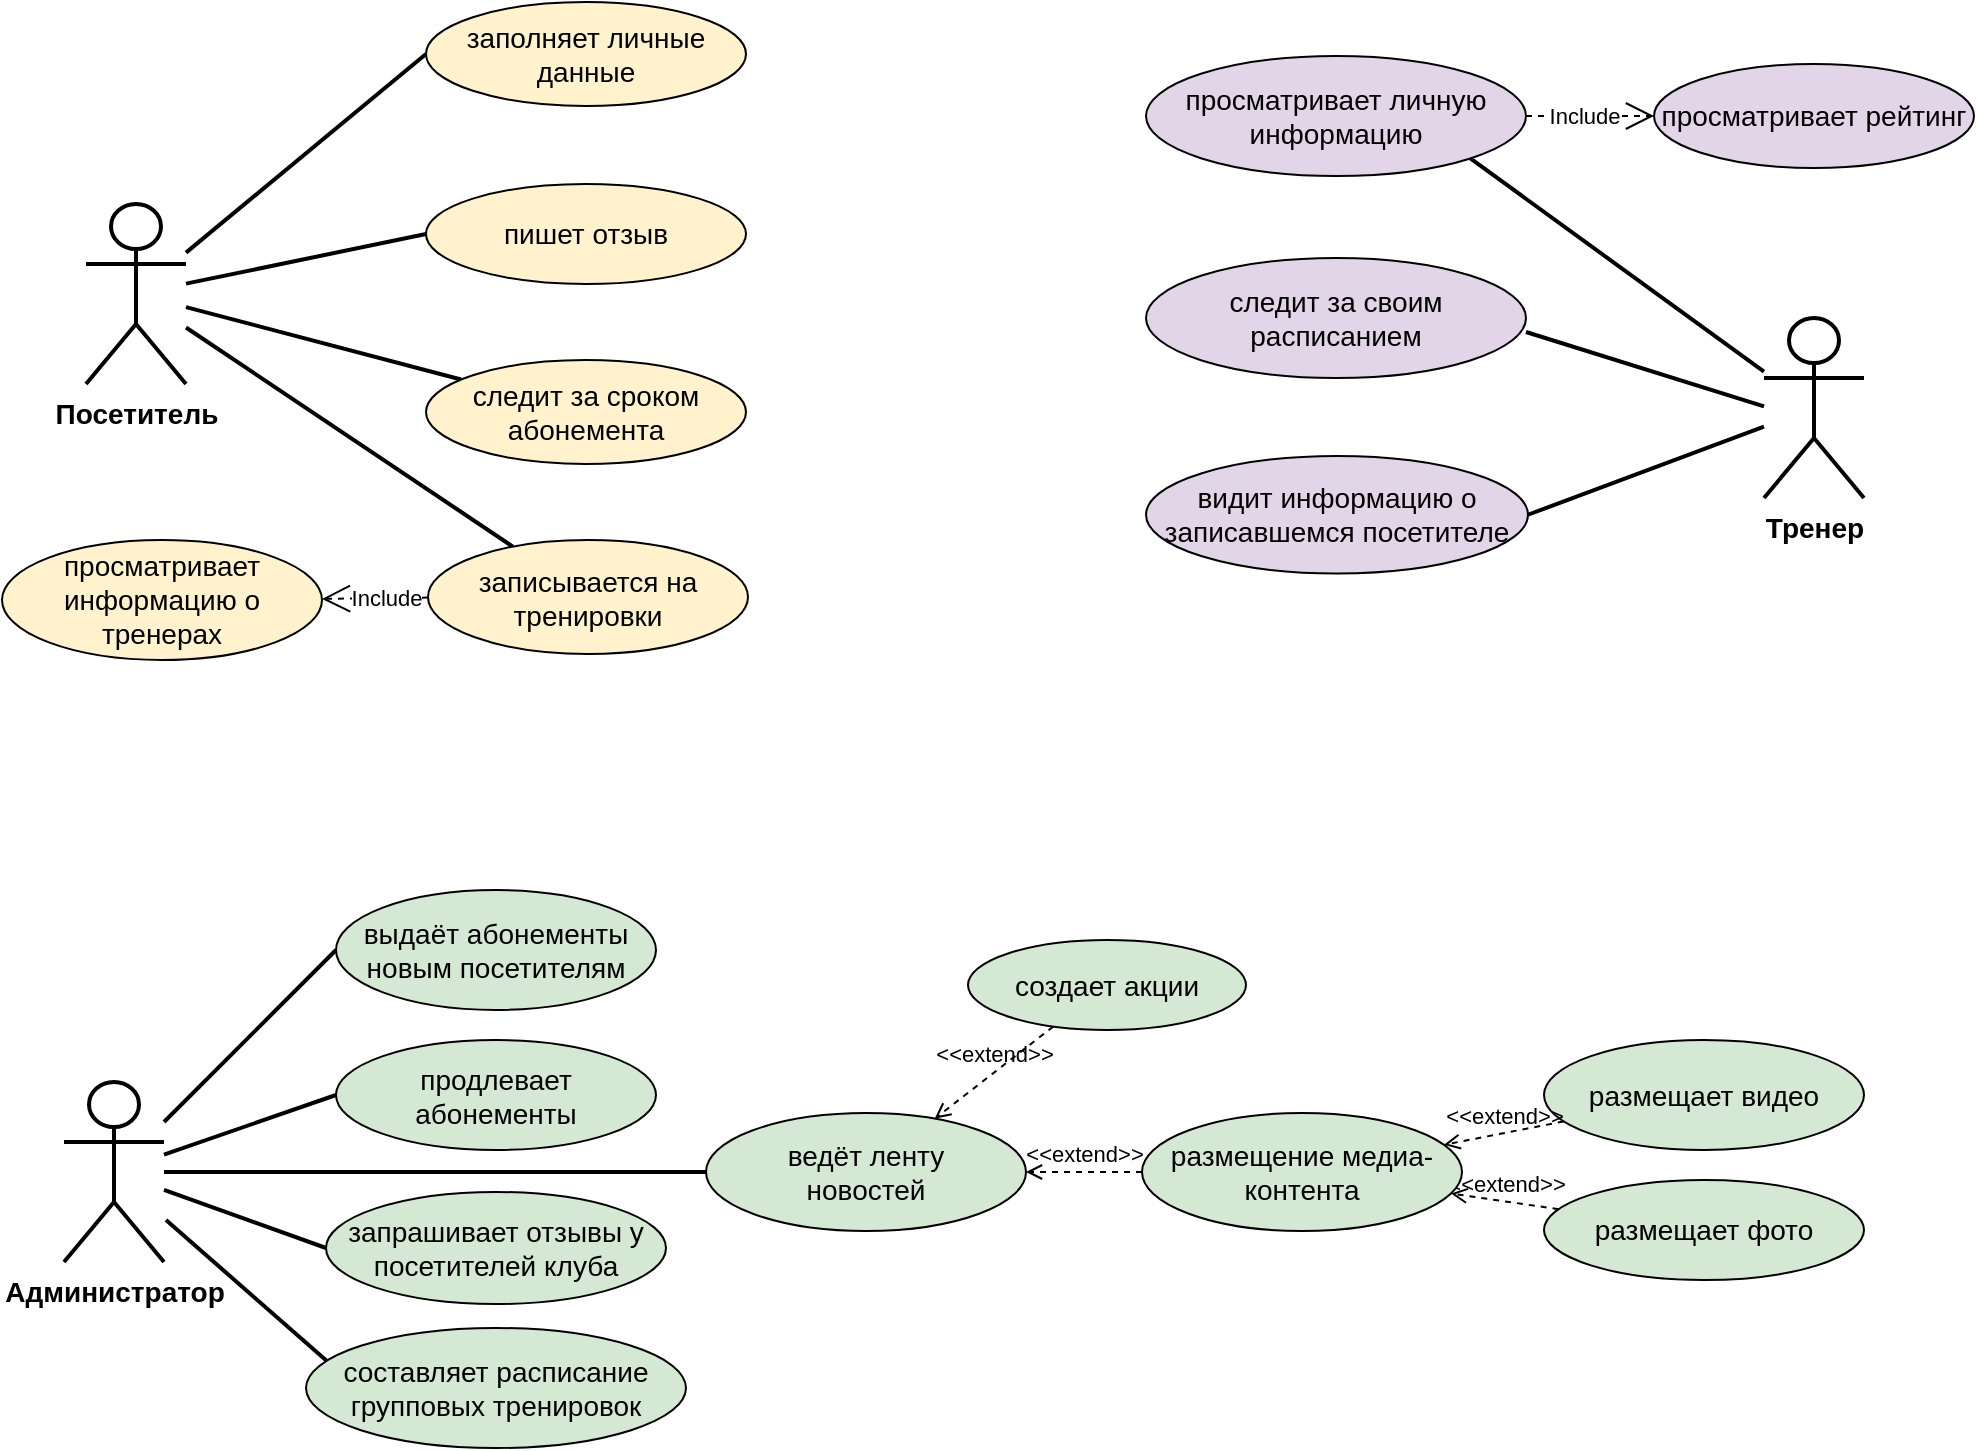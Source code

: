 <mxfile version="13.9.9" type="device"><diagram id="RXkYxC6cQjv5jpIJ6nsY" name="Страница 1"><mxGraphModel dx="1086" dy="626" grid="1" gridSize="10" guides="1" tooltips="1" connect="1" arrows="1" fold="1" page="1" pageScale="1" pageWidth="1169" pageHeight="827" math="0" shadow="0"><root><mxCell id="0"/><mxCell id="1" parent="0"/><mxCell id="OSpaoH0WrOeUTf2976jx-5" style="edgeStyle=none;orthogonalLoop=1;jettySize=auto;html=1;endArrow=none;strokeWidth=2;" parent="1" source="jTPdTnIN6dEd3ZTVsYPK-1" target="jTPdTnIN6dEd3ZTVsYPK-52" edge="1"><mxGeometry relative="1" as="geometry"/></mxCell><mxCell id="jTPdTnIN6dEd3ZTVsYPK-1" value="&lt;font style=&quot;font-size: 14px&quot;&gt;&lt;b&gt;Посетитель&lt;/b&gt;&lt;/font&gt;" style="shape=umlActor;verticalLabelPosition=bottom;verticalAlign=top;html=1;outlineConnect=0;strokeWidth=2;" parent="1" vertex="1"><mxGeometry x="130" y="222" width="50" height="90" as="geometry"/></mxCell><mxCell id="jTPdTnIN6dEd3ZTVsYPK-16" value="&lt;font style=&quot;font-size: 14px&quot;&gt;&lt;b&gt;Тренер&lt;/b&gt;&lt;br&gt;&lt;/font&gt;" style="shape=umlActor;verticalLabelPosition=bottom;verticalAlign=top;html=1;outlineConnect=0;strokeWidth=2;" parent="1" vertex="1"><mxGeometry x="969" y="279" width="50" height="90" as="geometry"/></mxCell><mxCell id="OSpaoH0WrOeUTf2976jx-8" style="edgeStyle=none;orthogonalLoop=1;jettySize=auto;html=1;endArrow=none;exitX=1;exitY=0.5;exitDx=0;exitDy=0;strokeWidth=2;" parent="1" source="jTPdTnIN6dEd3ZTVsYPK-25" target="jTPdTnIN6dEd3ZTVsYPK-16" edge="1"><mxGeometry relative="1" as="geometry"/></mxCell><mxCell id="jTPdTnIN6dEd3ZTVsYPK-25" value="&lt;span style=&quot;font-size: 14px&quot;&gt;видит информацию о записавшемся посетителе&lt;/span&gt;" style="ellipse;whiteSpace=wrap;html=1;strokeWidth=1;fillColor=#e1d5e7;" parent="1" vertex="1"><mxGeometry x="660" y="348" width="191" height="58.75" as="geometry"/></mxCell><mxCell id="OSpaoH0WrOeUTf2976jx-7" style="edgeStyle=none;orthogonalLoop=1;jettySize=auto;html=1;endArrow=none;exitX=1;exitY=0.5;exitDx=0;exitDy=0;strokeWidth=2;" parent="1" edge="1"><mxGeometry relative="1" as="geometry"><mxPoint x="850" y="286" as="sourcePoint"/><mxPoint x="969" y="323.188" as="targetPoint"/></mxGeometry></mxCell><mxCell id="jTPdTnIN6dEd3ZTVsYPK-27" value="&lt;span style=&quot;font-size: 14px&quot;&gt;следит за своим расписанием&lt;/span&gt;" style="ellipse;whiteSpace=wrap;html=1;fillColor=#e1d5e7;strokeWidth=1;" parent="1" vertex="1"><mxGeometry x="660" y="249" width="190" height="60" as="geometry"/></mxCell><mxCell id="OSpaoH0WrOeUTf2976jx-4" style="edgeStyle=none;orthogonalLoop=1;jettySize=auto;html=1;endArrow=none;strokeWidth=2;entryX=0;entryY=0.5;entryDx=0;entryDy=0;" parent="1" source="jTPdTnIN6dEd3ZTVsYPK-30" target="j2f5RlAU4n6Chb1C06js-9" edge="1"><mxGeometry relative="1" as="geometry"><mxPoint x="-265" y="606" as="targetPoint"/></mxGeometry></mxCell><mxCell id="jTPdTnIN6dEd3ZTVsYPK-30" value="&lt;font style=&quot;font-size: 14px&quot;&gt;&lt;b&gt;Администратор&lt;/b&gt;&lt;/font&gt;" style="shape=umlActor;verticalLabelPosition=bottom;verticalAlign=top;html=1;outlineConnect=0;strokeWidth=2;" parent="1" vertex="1"><mxGeometry x="119" y="661" width="50" height="90" as="geometry"/></mxCell><mxCell id="OSpaoH0WrOeUTf2976jx-3" style="edgeStyle=none;orthogonalLoop=1;jettySize=auto;html=1;endArrow=none;strokeWidth=2;" parent="1" source="jTPdTnIN6dEd3ZTVsYPK-46" target="jTPdTnIN6dEd3ZTVsYPK-1" edge="1"><mxGeometry relative="1" as="geometry"/></mxCell><mxCell id="jTPdTnIN6dEd3ZTVsYPK-46" value="&lt;font style=&quot;font-size: 14px&quot;&gt;следит за сроком абонемента&lt;br&gt;&lt;/font&gt;" style="ellipse;whiteSpace=wrap;html=1;strokeWidth=1;fillColor=#fff2cc;" parent="1" vertex="1"><mxGeometry x="300" y="300" width="160" height="52" as="geometry"/></mxCell><mxCell id="jTPdTnIN6dEd3ZTVsYPK-50" value="&lt;span style=&quot;font-size: 14px&quot;&gt;просматривает информацию о тренерах&lt;/span&gt;" style="ellipse;whiteSpace=wrap;html=1;fillColor=#fff2cc;" parent="1" vertex="1"><mxGeometry x="88" y="390" width="160" height="60" as="geometry"/></mxCell><mxCell id="jTPdTnIN6dEd3ZTVsYPK-52" value="&lt;span style=&quot;font-size: 14px&quot;&gt;записывается на тренировки&lt;/span&gt;" style="ellipse;whiteSpace=wrap;html=1;fillColor=#fff2cc;" parent="1" vertex="1"><mxGeometry x="301" y="390" width="160" height="57" as="geometry"/></mxCell><mxCell id="jTPdTnIN6dEd3ZTVsYPK-54" value="&lt;font style=&quot;font-size: 14px&quot;&gt;продлевает абонементы&lt;br&gt;&lt;/font&gt;" style="ellipse;whiteSpace=wrap;html=1;fillColor=#d5e8d4;" parent="1" vertex="1"><mxGeometry x="255" y="640" width="160" height="55" as="geometry"/></mxCell><mxCell id="jTPdTnIN6dEd3ZTVsYPK-55" value="" style="endArrow=none;html=1;strokeWidth=2;entryX=0;entryY=0.5;entryDx=0;entryDy=0;" parent="1" source="jTPdTnIN6dEd3ZTVsYPK-30" target="jTPdTnIN6dEd3ZTVsYPK-54" edge="1"><mxGeometry width="50" height="50" relative="1" as="geometry"><mxPoint x="-315" y="715" as="sourcePoint"/><mxPoint x="-195" y="642" as="targetPoint"/></mxGeometry></mxCell><mxCell id="jTPdTnIN6dEd3ZTVsYPK-57" value="&lt;span style=&quot;font-size: 14px&quot;&gt;запрашивает отзывы у посетителей клуба&lt;/span&gt;" style="ellipse;whiteSpace=wrap;html=1;fillColor=#d5e8d4;" parent="1" vertex="1"><mxGeometry x="250" y="716" width="170" height="56" as="geometry"/></mxCell><mxCell id="jTPdTnIN6dEd3ZTVsYPK-58" value="&lt;div&gt;&lt;span style=&quot;font-size: 14px&quot;&gt;ведёт ленту&lt;/span&gt;&lt;/div&gt;&lt;div&gt;&lt;span style=&quot;font-size: 14px&quot;&gt;новостей&lt;/span&gt;&lt;/div&gt;&lt;div&gt;&lt;span style=&quot;font-size: 14px&quot;&gt;&lt;/span&gt;&lt;/div&gt;" style="ellipse;whiteSpace=wrap;html=1;fillColor=#d5e8d4;" parent="1" vertex="1"><mxGeometry x="440" y="676.5" width="160" height="59" as="geometry"/></mxCell><mxCell id="jTPdTnIN6dEd3ZTVsYPK-59" value="" style="endArrow=none;html=1;strokeWidth=2;" parent="1" source="jTPdTnIN6dEd3ZTVsYPK-30" target="jTPdTnIN6dEd3ZTVsYPK-58" edge="1"><mxGeometry width="50" height="50" relative="1" as="geometry"><mxPoint x="-262" y="796" as="sourcePoint"/><mxPoint x="-182" y="796" as="targetPoint"/></mxGeometry></mxCell><mxCell id="j2f5RlAU4n6Chb1C06js-1" value="Include" style="endArrow=open;endSize=12;dashed=1;html=1;targetPerimeterSpacing=0;" parent="1" source="jTPdTnIN6dEd3ZTVsYPK-52" target="jTPdTnIN6dEd3ZTVsYPK-50" edge="1"><mxGeometry x="-0.2" width="160" relative="1" as="geometry"><mxPoint x="850" y="518" as="sourcePoint"/><mxPoint x="520" y="398" as="targetPoint"/><Array as="points"/><mxPoint as="offset"/></mxGeometry></mxCell><mxCell id="j2f5RlAU4n6Chb1C06js-5" value="" style="endArrow=none;html=1;entryX=0;entryY=0.5;entryDx=0;entryDy=0;strokeWidth=2;" parent="1" source="jTPdTnIN6dEd3ZTVsYPK-30" target="jTPdTnIN6dEd3ZTVsYPK-57" edge="1"><mxGeometry width="50" height="50" relative="1" as="geometry"><mxPoint x="-275" y="740" as="sourcePoint"/><mxPoint x="-195" y="840" as="targetPoint"/></mxGeometry></mxCell><mxCell id="j2f5RlAU4n6Chb1C06js-6" value="" style="endArrow=none;html=1;entryX=0.058;entryY=0.283;entryDx=0;entryDy=0;entryPerimeter=0;endSize=6;strokeWidth=2;" parent="1" target="j2f5RlAU4n6Chb1C06js-7" edge="1"><mxGeometry width="50" height="50" relative="1" as="geometry"><mxPoint x="170" y="730" as="sourcePoint"/><mxPoint x="-195" y="940" as="targetPoint"/></mxGeometry></mxCell><mxCell id="j2f5RlAU4n6Chb1C06js-7" value="&lt;span style=&quot;font-size: 14px&quot;&gt;составляет расписание групповых тренировок&lt;/span&gt;" style="ellipse;whiteSpace=wrap;html=1;fillColor=#d5e8d4;" parent="1" vertex="1"><mxGeometry x="240" y="784" width="190" height="60" as="geometry"/></mxCell><mxCell id="j2f5RlAU4n6Chb1C06js-9" value="&lt;font style=&quot;font-size: 14px&quot;&gt;выдаёт абонементы новым посетителям&lt;br&gt;&lt;/font&gt;" style="ellipse;whiteSpace=wrap;html=1;fillColor=#d5e8d4;" parent="1" vertex="1"><mxGeometry x="255" y="565" width="160" height="60" as="geometry"/></mxCell><mxCell id="OSpaoH0WrOeUTf2976jx-10" value="&amp;lt;&amp;lt;extend&amp;gt;&amp;gt;" style="html=1;verticalAlign=bottom;labelBackgroundColor=none;endArrow=open;endFill=0;dashed=1;" parent="1" source="OSpaoH0WrOeUTf2976jx-11" target="jTPdTnIN6dEd3ZTVsYPK-58" edge="1"><mxGeometry width="160" relative="1" as="geometry"><mxPoint x="-51" y="1035" as="sourcePoint"/><mxPoint x="109" y="1035" as="targetPoint"/></mxGeometry></mxCell><mxCell id="OSpaoH0WrOeUTf2976jx-11" value="создает акции" style="ellipse;whiteSpace=wrap;html=1;fontSize=14;fillColor=#d5e8d4;" parent="1" vertex="1"><mxGeometry x="571" y="590" width="139" height="45" as="geometry"/></mxCell><mxCell id="OSpaoH0WrOeUTf2976jx-13" value="размещает фото" style="ellipse;whiteSpace=wrap;html=1;fontSize=14;fillColor=#d5e8d4;" parent="1" vertex="1"><mxGeometry x="859" y="710" width="160" height="50" as="geometry"/></mxCell><mxCell id="OSpaoH0WrOeUTf2976jx-14" value="размещает видео" style="ellipse;whiteSpace=wrap;html=1;fontSize=14;fillColor=#d5e8d4;" parent="1" vertex="1"><mxGeometry x="859" y="640" width="160" height="55" as="geometry"/></mxCell><mxCell id="OSpaoH0WrOeUTf2976jx-16" value="&amp;lt;&amp;lt;extend&amp;gt;&amp;gt;" style="html=1;verticalAlign=bottom;labelBackgroundColor=none;endArrow=open;endFill=0;dashed=1;" parent="1" source="OSpaoH0WrOeUTf2976jx-13" target="OSpaoH0WrOeUTf2976jx-19" edge="1"><mxGeometry width="160" relative="1" as="geometry"><mxPoint x="76.272" y="1124.376" as="sourcePoint"/><mxPoint x="18.82" y="994.619" as="targetPoint"/></mxGeometry></mxCell><mxCell id="OSpaoH0WrOeUTf2976jx-17" value="&amp;lt;&amp;lt;extend&amp;gt;&amp;gt;" style="html=1;verticalAlign=bottom;labelBackgroundColor=none;endArrow=open;endFill=0;dashed=1;" parent="1" source="OSpaoH0WrOeUTf2976jx-14" target="OSpaoH0WrOeUTf2976jx-19" edge="1"><mxGeometry width="160" relative="1" as="geometry"><mxPoint x="149.412" y="1058.865" as="sourcePoint"/><mxPoint x="45.401" y="991.174" as="targetPoint"/></mxGeometry></mxCell><mxCell id="OSpaoH0WrOeUTf2976jx-19" value="размещение медиа-контента" style="ellipse;whiteSpace=wrap;html=1;fontSize=14;fillColor=#d5e8d4;" parent="1" vertex="1"><mxGeometry x="658" y="676.5" width="160" height="59" as="geometry"/></mxCell><mxCell id="OSpaoH0WrOeUTf2976jx-20" value="&amp;lt;&amp;lt;extend&amp;gt;&amp;gt;" style="html=1;verticalAlign=bottom;labelBackgroundColor=none;endArrow=open;endFill=0;dashed=1;" parent="1" source="OSpaoH0WrOeUTf2976jx-19" target="jTPdTnIN6dEd3ZTVsYPK-58" edge="1"><mxGeometry width="160" relative="1" as="geometry"><mxPoint x="594.593" y="620.768" as="sourcePoint"/><mxPoint x="498.042" y="689.853" as="targetPoint"/></mxGeometry></mxCell><mxCell id="KKNY9if5O-PfTVueg0qy-1" value="&lt;font style=&quot;font-size: 14px&quot;&gt;пишет отзыв&lt;/font&gt;" style="ellipse;whiteSpace=wrap;html=1;strokeWidth=1;fillColor=#fff2cc;" parent="1" vertex="1"><mxGeometry x="300" y="212" width="160" height="50" as="geometry"/></mxCell><mxCell id="KKNY9if5O-PfTVueg0qy-2" style="edgeStyle=none;orthogonalLoop=1;jettySize=auto;html=1;endArrow=none;exitX=0;exitY=0.5;exitDx=0;exitDy=0;strokeWidth=2;" parent="1" source="KKNY9if5O-PfTVueg0qy-1" target="jTPdTnIN6dEd3ZTVsYPK-1" edge="1"><mxGeometry relative="1" as="geometry"><mxPoint x="291.215" y="224.208" as="sourcePoint"/><mxPoint x="230" y="220" as="targetPoint"/></mxGeometry></mxCell><mxCell id="KKNY9if5O-PfTVueg0qy-3" value="&lt;span style=&quot;font-size: 14px&quot;&gt;заполняет личные данные&lt;/span&gt;" style="ellipse;whiteSpace=wrap;html=1;strokeWidth=1;fillColor=#fff2cc;" parent="1" vertex="1"><mxGeometry x="300" y="121" width="160" height="52" as="geometry"/></mxCell><mxCell id="KKNY9if5O-PfTVueg0qy-4" style="edgeStyle=none;orthogonalLoop=1;jettySize=auto;html=1;endArrow=none;exitX=0;exitY=0.5;exitDx=0;exitDy=0;strokeWidth=2;" parent="1" source="KKNY9if5O-PfTVueg0qy-3" target="jTPdTnIN6dEd3ZTVsYPK-1" edge="1"><mxGeometry relative="1" as="geometry"><mxPoint x="265" y="137" as="sourcePoint"/><mxPoint x="210" y="110" as="targetPoint"/></mxGeometry></mxCell><mxCell id="KKNY9if5O-PfTVueg0qy-5" value="&lt;span style=&quot;font-size: 14px&quot;&gt;просматривает личную информацию&lt;/span&gt;" style="ellipse;whiteSpace=wrap;html=1;fillColor=#e1d5e7;strokeWidth=1;" parent="1" vertex="1"><mxGeometry x="660" y="148" width="190" height="60" as="geometry"/></mxCell><mxCell id="KKNY9if5O-PfTVueg0qy-6" value="Include" style="endArrow=open;endSize=12;dashed=1;html=1;targetPerimeterSpacing=0;entryX=0;entryY=0.5;entryDx=0;entryDy=0;exitX=1;exitY=0.5;exitDx=0;exitDy=0;" parent="1" edge="1" target="KKNY9if5O-PfTVueg0qy-7" source="KKNY9if5O-PfTVueg0qy-5"><mxGeometry x="-0.104" width="160" relative="1" as="geometry"><mxPoint x="890" y="157" as="sourcePoint"/><mxPoint x="910" y="167" as="targetPoint"/><Array as="points"/><mxPoint as="offset"/></mxGeometry></mxCell><mxCell id="KKNY9if5O-PfTVueg0qy-7" value="&lt;span style=&quot;font-size: 14px&quot;&gt;просматривает рейтинг&lt;/span&gt;" style="ellipse;whiteSpace=wrap;html=1;fillColor=#e1d5e7;strokeWidth=1;" parent="1" vertex="1"><mxGeometry x="914" y="152" width="160" height="52" as="geometry"/></mxCell><mxCell id="Nb8ceq1lGi9bwdNZ9wHr-1" value="" style="endArrow=none;html=1;strokeWidth=2;exitX=1;exitY=1;exitDx=0;exitDy=0;" edge="1" parent="1" source="KKNY9if5O-PfTVueg0qy-5" target="jTPdTnIN6dEd3ZTVsYPK-16"><mxGeometry width="50" height="50" relative="1" as="geometry"><mxPoint x="580" y="230" as="sourcePoint"/><mxPoint x="950" y="250" as="targetPoint"/></mxGeometry></mxCell></root></mxGraphModel></diagram></mxfile>